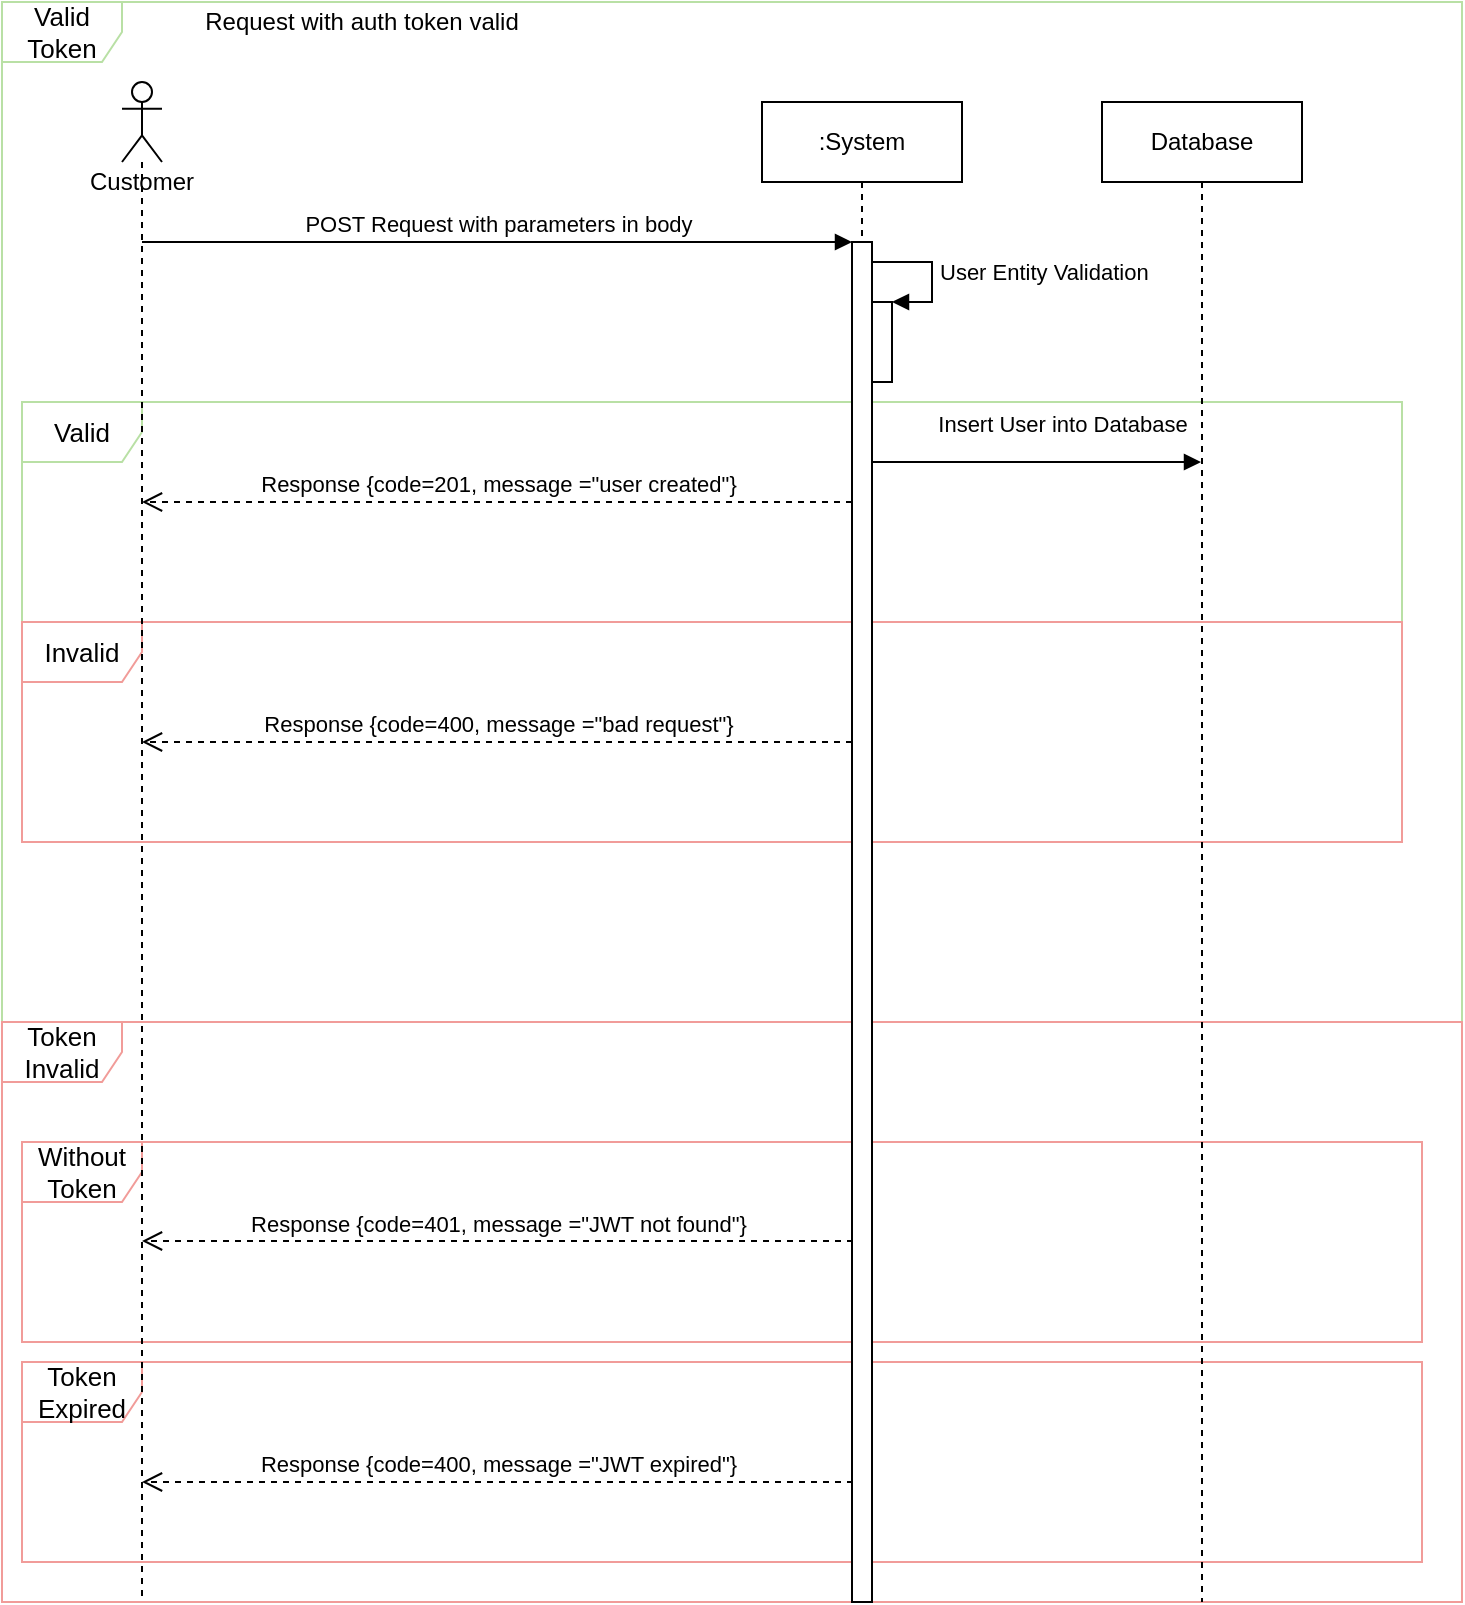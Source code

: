 <mxfile version="13.6.2" type="device"><diagram id="kgpKYQtTHZ0yAKxKKP6v" name="Page-1"><mxGraphModel dx="1102" dy="821" grid="1" gridSize="10" guides="1" tooltips="1" connect="1" arrows="1" fold="1" page="1" pageScale="1" pageWidth="850" pageHeight="1100" math="0" shadow="0"><root><mxCell id="0"/><mxCell id="1" parent="0"/><mxCell id="ANFCpuZzOZ3-ZKPfSUP0-6" value="Valid Token" style="shape=umlFrame;whiteSpace=wrap;html=1;fontSize=13;swimlaneFillColor=#FFFFFF;strokeColor=#B9E0A5;fillColor=#FFFFFF;" vertex="1" parent="1"><mxGeometry x="10" y="10" width="730" height="510" as="geometry"/></mxCell><mxCell id="ANFCpuZzOZ3-ZKPfSUP0-8" value="Token&lt;br&gt;Invalid" style="shape=umlFrame;whiteSpace=wrap;html=1;fontSize=13;swimlaneFillColor=#FFFFFF;strokeColor=#F19C99;" vertex="1" parent="1"><mxGeometry x="10" y="520" width="730" height="290" as="geometry"/></mxCell><mxCell id="ANFCpuZzOZ3-ZKPfSUP0-12" value="Token&lt;br&gt;Expired" style="shape=umlFrame;whiteSpace=wrap;html=1;fontSize=13;swimlaneFillColor=#FFFFFF;strokeColor=#F19C99;" vertex="1" parent="1"><mxGeometry x="20" y="690" width="700" height="100" as="geometry"/></mxCell><mxCell id="ANFCpuZzOZ3-ZKPfSUP0-11" value="Without Token" style="shape=umlFrame;whiteSpace=wrap;html=1;fontSize=13;swimlaneFillColor=#FFFFFF;strokeColor=#F19C99;" vertex="1" parent="1"><mxGeometry x="20" y="580" width="700" height="100" as="geometry"/></mxCell><mxCell id="ANFCpuZzOZ3-ZKPfSUP0-2" value="Valid" style="shape=umlFrame;whiteSpace=wrap;html=1;fontSize=13;swimlaneFillColor=#FFFFFF;strokeColor=#B9E0A5;fillColor=#FFFFFF;" vertex="1" parent="1"><mxGeometry x="20" y="210" width="690" height="110" as="geometry"/></mxCell><mxCell id="ANFCpuZzOZ3-ZKPfSUP0-1" value="Invalid" style="shape=umlFrame;whiteSpace=wrap;html=1;fontSize=13;swimlaneFillColor=#FFFFFF;strokeColor=#F19C99;" vertex="1" parent="1"><mxGeometry x="20" y="320" width="690" height="110" as="geometry"/></mxCell><mxCell id="iv4ygomyx40nY44jYdc9-43" value="Customer&lt;br&gt;" style="shape=umlLifeline;participant=umlActor;perimeter=lifelinePerimeter;whiteSpace=wrap;html=1;container=1;collapsible=0;recursiveResize=0;verticalAlign=top;spacingTop=36;outlineConnect=0;" parent="1" vertex="1"><mxGeometry x="70" y="50" width="20" height="760" as="geometry"/></mxCell><mxCell id="iv4ygomyx40nY44jYdc9-45" value="Database" style="shape=umlLifeline;perimeter=lifelinePerimeter;whiteSpace=wrap;html=1;container=1;collapsible=0;recursiveResize=0;outlineConnect=0;" parent="1" vertex="1"><mxGeometry x="560" y="60" width="100" height="750" as="geometry"/></mxCell><mxCell id="iv4ygomyx40nY44jYdc9-47" value="POST Request with parameters in body" style="html=1;verticalAlign=bottom;endArrow=block;entryX=0;entryY=0;" parent="1" source="iv4ygomyx40nY44jYdc9-43" target="iv4ygomyx40nY44jYdc9-46" edge="1"><mxGeometry relative="1" as="geometry"><mxPoint x="90" y="120" as="sourcePoint"/></mxGeometry></mxCell><mxCell id="iv4ygomyx40nY44jYdc9-54" value="Insert User into Database" style="html=1;verticalAlign=bottom;endArrow=block;" parent="1" source="iv4ygomyx40nY44jYdc9-46" target="iv4ygomyx40nY44jYdc9-45" edge="1"><mxGeometry x="0.155" y="10" relative="1" as="geometry"><mxPoint x="230" y="270.0" as="sourcePoint"/><mxPoint x="585.5" y="270.0" as="targetPoint"/><Array as="points"><mxPoint x="510" y="240"/></Array><mxPoint as="offset"/></mxGeometry></mxCell><mxCell id="iv4ygomyx40nY44jYdc9-55" value="Response {code=201, message =&quot;user created&quot;}" style="html=1;verticalAlign=bottom;endArrow=open;dashed=1;endSize=8;" parent="1" source="iv4ygomyx40nY44jYdc9-46" target="iv4ygomyx40nY44jYdc9-43" edge="1"><mxGeometry relative="1" as="geometry"><mxPoint x="80" y="250.0" as="targetPoint"/><mxPoint x="435.5" y="250.0" as="sourcePoint"/><Array as="points"><mxPoint x="230" y="260"/></Array></mxGeometry></mxCell><mxCell id="ANFCpuZzOZ3-ZKPfSUP0-5" value="Response {code=400, message =&quot;bad request&quot;}" style="html=1;verticalAlign=bottom;endArrow=open;dashed=1;endSize=8;" edge="1" parent="1" source="iv4ygomyx40nY44jYdc9-46" target="iv4ygomyx40nY44jYdc9-43"><mxGeometry relative="1" as="geometry"><mxPoint x="89.5" y="280" as="targetPoint"/><mxPoint x="445" y="280" as="sourcePoint"/><Array as="points"><mxPoint x="260" y="380"/></Array></mxGeometry></mxCell><mxCell id="iv4ygomyx40nY44jYdc9-44" value=":System" style="shape=umlLifeline;perimeter=lifelinePerimeter;whiteSpace=wrap;html=1;container=1;collapsible=0;recursiveResize=0;outlineConnect=0;" parent="1" vertex="1"><mxGeometry x="390" y="60" width="100" height="750" as="geometry"/></mxCell><mxCell id="iv4ygomyx40nY44jYdc9-46" value="" style="html=1;points=[];perimeter=orthogonalPerimeter;" parent="iv4ygomyx40nY44jYdc9-44" vertex="1"><mxGeometry x="45" y="70" width="10" height="680" as="geometry"/></mxCell><mxCell id="iv4ygomyx40nY44jYdc9-49" value="" style="html=1;points=[];perimeter=orthogonalPerimeter;" parent="iv4ygomyx40nY44jYdc9-44" vertex="1"><mxGeometry x="55" y="100" width="10" height="40" as="geometry"/></mxCell><mxCell id="iv4ygomyx40nY44jYdc9-50" value="User Entity Validation" style="edgeStyle=orthogonalEdgeStyle;html=1;align=left;spacingLeft=2;endArrow=block;rounded=0;entryX=1;entryY=0;" parent="iv4ygomyx40nY44jYdc9-44" source="iv4ygomyx40nY44jYdc9-46" target="iv4ygomyx40nY44jYdc9-49" edge="1"><mxGeometry relative="1" as="geometry"><mxPoint x="60" y="80" as="sourcePoint"/><Array as="points"><mxPoint x="85" y="80"/><mxPoint x="85" y="100"/></Array></mxGeometry></mxCell><mxCell id="ANFCpuZzOZ3-ZKPfSUP0-7" value="Request with auth token valid" style="text;html=1;strokeColor=none;fillColor=none;align=center;verticalAlign=middle;whiteSpace=wrap;rounded=0;" vertex="1" parent="1"><mxGeometry x="70" y="10" width="240" height="20" as="geometry"/></mxCell><mxCell id="ANFCpuZzOZ3-ZKPfSUP0-13" value="Response {code=401, message =&quot;JWT not found&quot;}" style="html=1;verticalAlign=bottom;endArrow=open;dashed=1;endSize=8;" edge="1" parent="1"><mxGeometry relative="1" as="geometry"><mxPoint x="80" y="629.5" as="targetPoint"/><mxPoint x="435.5" y="629.5" as="sourcePoint"/><Array as="points"><mxPoint x="260.5" y="629.5"/></Array></mxGeometry></mxCell><mxCell id="ANFCpuZzOZ3-ZKPfSUP0-14" value="Response {code=400, message =&quot;JWT expired&quot;}" style="html=1;verticalAlign=bottom;endArrow=open;dashed=1;endSize=8;" edge="1" parent="1"><mxGeometry relative="1" as="geometry"><mxPoint x="80" y="750" as="targetPoint"/><mxPoint x="435.5" y="750" as="sourcePoint"/><Array as="points"><mxPoint x="260.5" y="750"/></Array></mxGeometry></mxCell></root></mxGraphModel></diagram></mxfile>